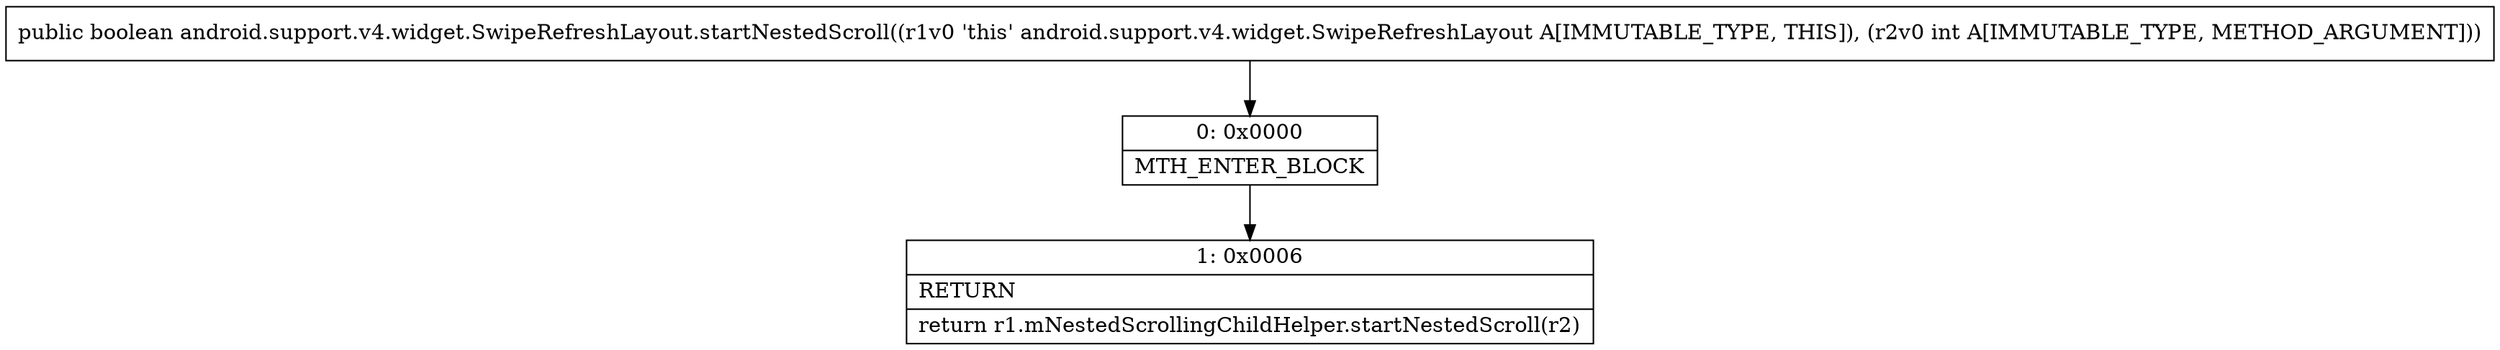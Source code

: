 digraph "CFG forandroid.support.v4.widget.SwipeRefreshLayout.startNestedScroll(I)Z" {
Node_0 [shape=record,label="{0\:\ 0x0000|MTH_ENTER_BLOCK\l}"];
Node_1 [shape=record,label="{1\:\ 0x0006|RETURN\l|return r1.mNestedScrollingChildHelper.startNestedScroll(r2)\l}"];
MethodNode[shape=record,label="{public boolean android.support.v4.widget.SwipeRefreshLayout.startNestedScroll((r1v0 'this' android.support.v4.widget.SwipeRefreshLayout A[IMMUTABLE_TYPE, THIS]), (r2v0 int A[IMMUTABLE_TYPE, METHOD_ARGUMENT])) }"];
MethodNode -> Node_0;
Node_0 -> Node_1;
}

